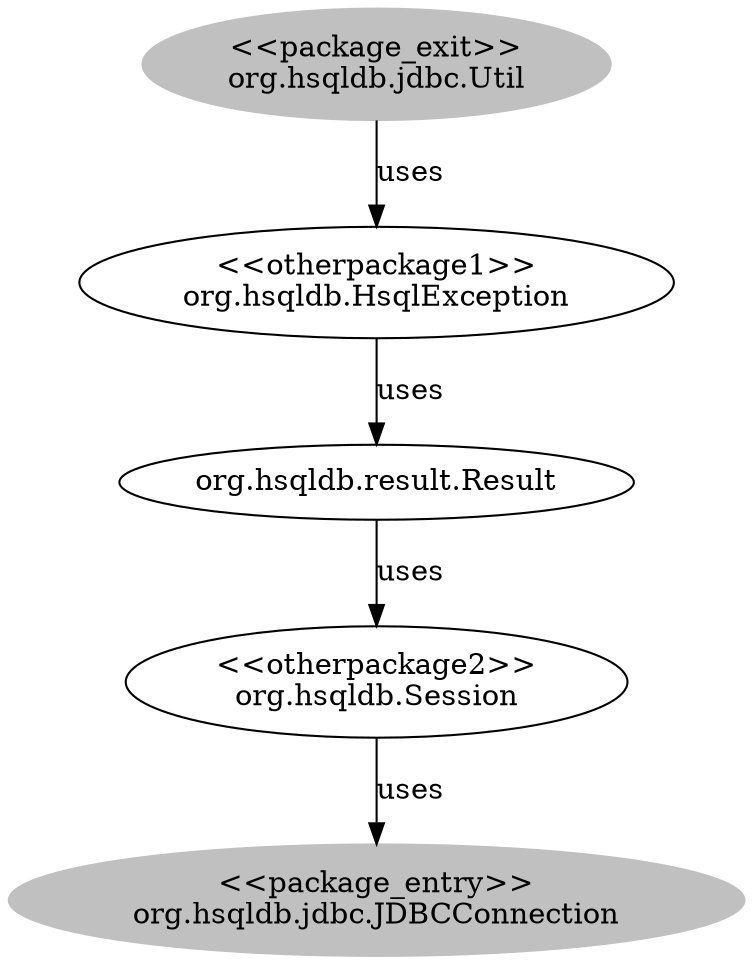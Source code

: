 digraph cd {
	org_hsqldb_jdbc_Util [label="<<package_exit>>
org.hsqldb.jdbc.Util",style=filled,color="grey"];
	org_hsqldb_jdbc_JDBCConnection [label="<<package_entry>>
org.hsqldb.jdbc.JDBCConnection",style=filled,color="grey"];
	org_hsqldb_HsqlException [label="<<otherpackage1>>
org.hsqldb.HsqlException"];
	org_hsqldb_Session [label="<<otherpackage2>>
org.hsqldb.Session"];
	org_hsqldb_result_Result [label="org.hsqldb.result.Result"];
	org_hsqldb_jdbc_Util -> org_hsqldb_HsqlException [label=uses];
	org_hsqldb_Session -> org_hsqldb_jdbc_JDBCConnection [label=uses];
	org_hsqldb_HsqlException -> org_hsqldb_result_Result [label=uses];
	org_hsqldb_result_Result -> org_hsqldb_Session [label=uses];
}
